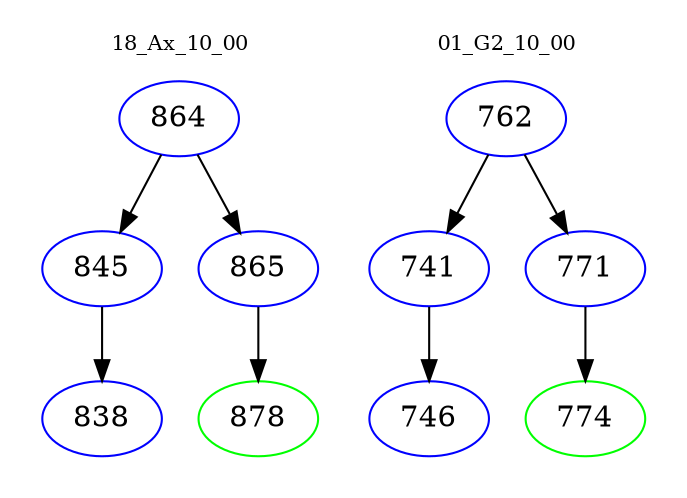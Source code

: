 digraph{
subgraph cluster_0 {
color = white
label = "18_Ax_10_00";
fontsize=10;
T0_864 [label="864", color="blue"]
T0_864 -> T0_845 [color="black"]
T0_845 [label="845", color="blue"]
T0_845 -> T0_838 [color="black"]
T0_838 [label="838", color="blue"]
T0_864 -> T0_865 [color="black"]
T0_865 [label="865", color="blue"]
T0_865 -> T0_878 [color="black"]
T0_878 [label="878", color="green"]
}
subgraph cluster_1 {
color = white
label = "01_G2_10_00";
fontsize=10;
T1_762 [label="762", color="blue"]
T1_762 -> T1_741 [color="black"]
T1_741 [label="741", color="blue"]
T1_741 -> T1_746 [color="black"]
T1_746 [label="746", color="blue"]
T1_762 -> T1_771 [color="black"]
T1_771 [label="771", color="blue"]
T1_771 -> T1_774 [color="black"]
T1_774 [label="774", color="green"]
}
}
